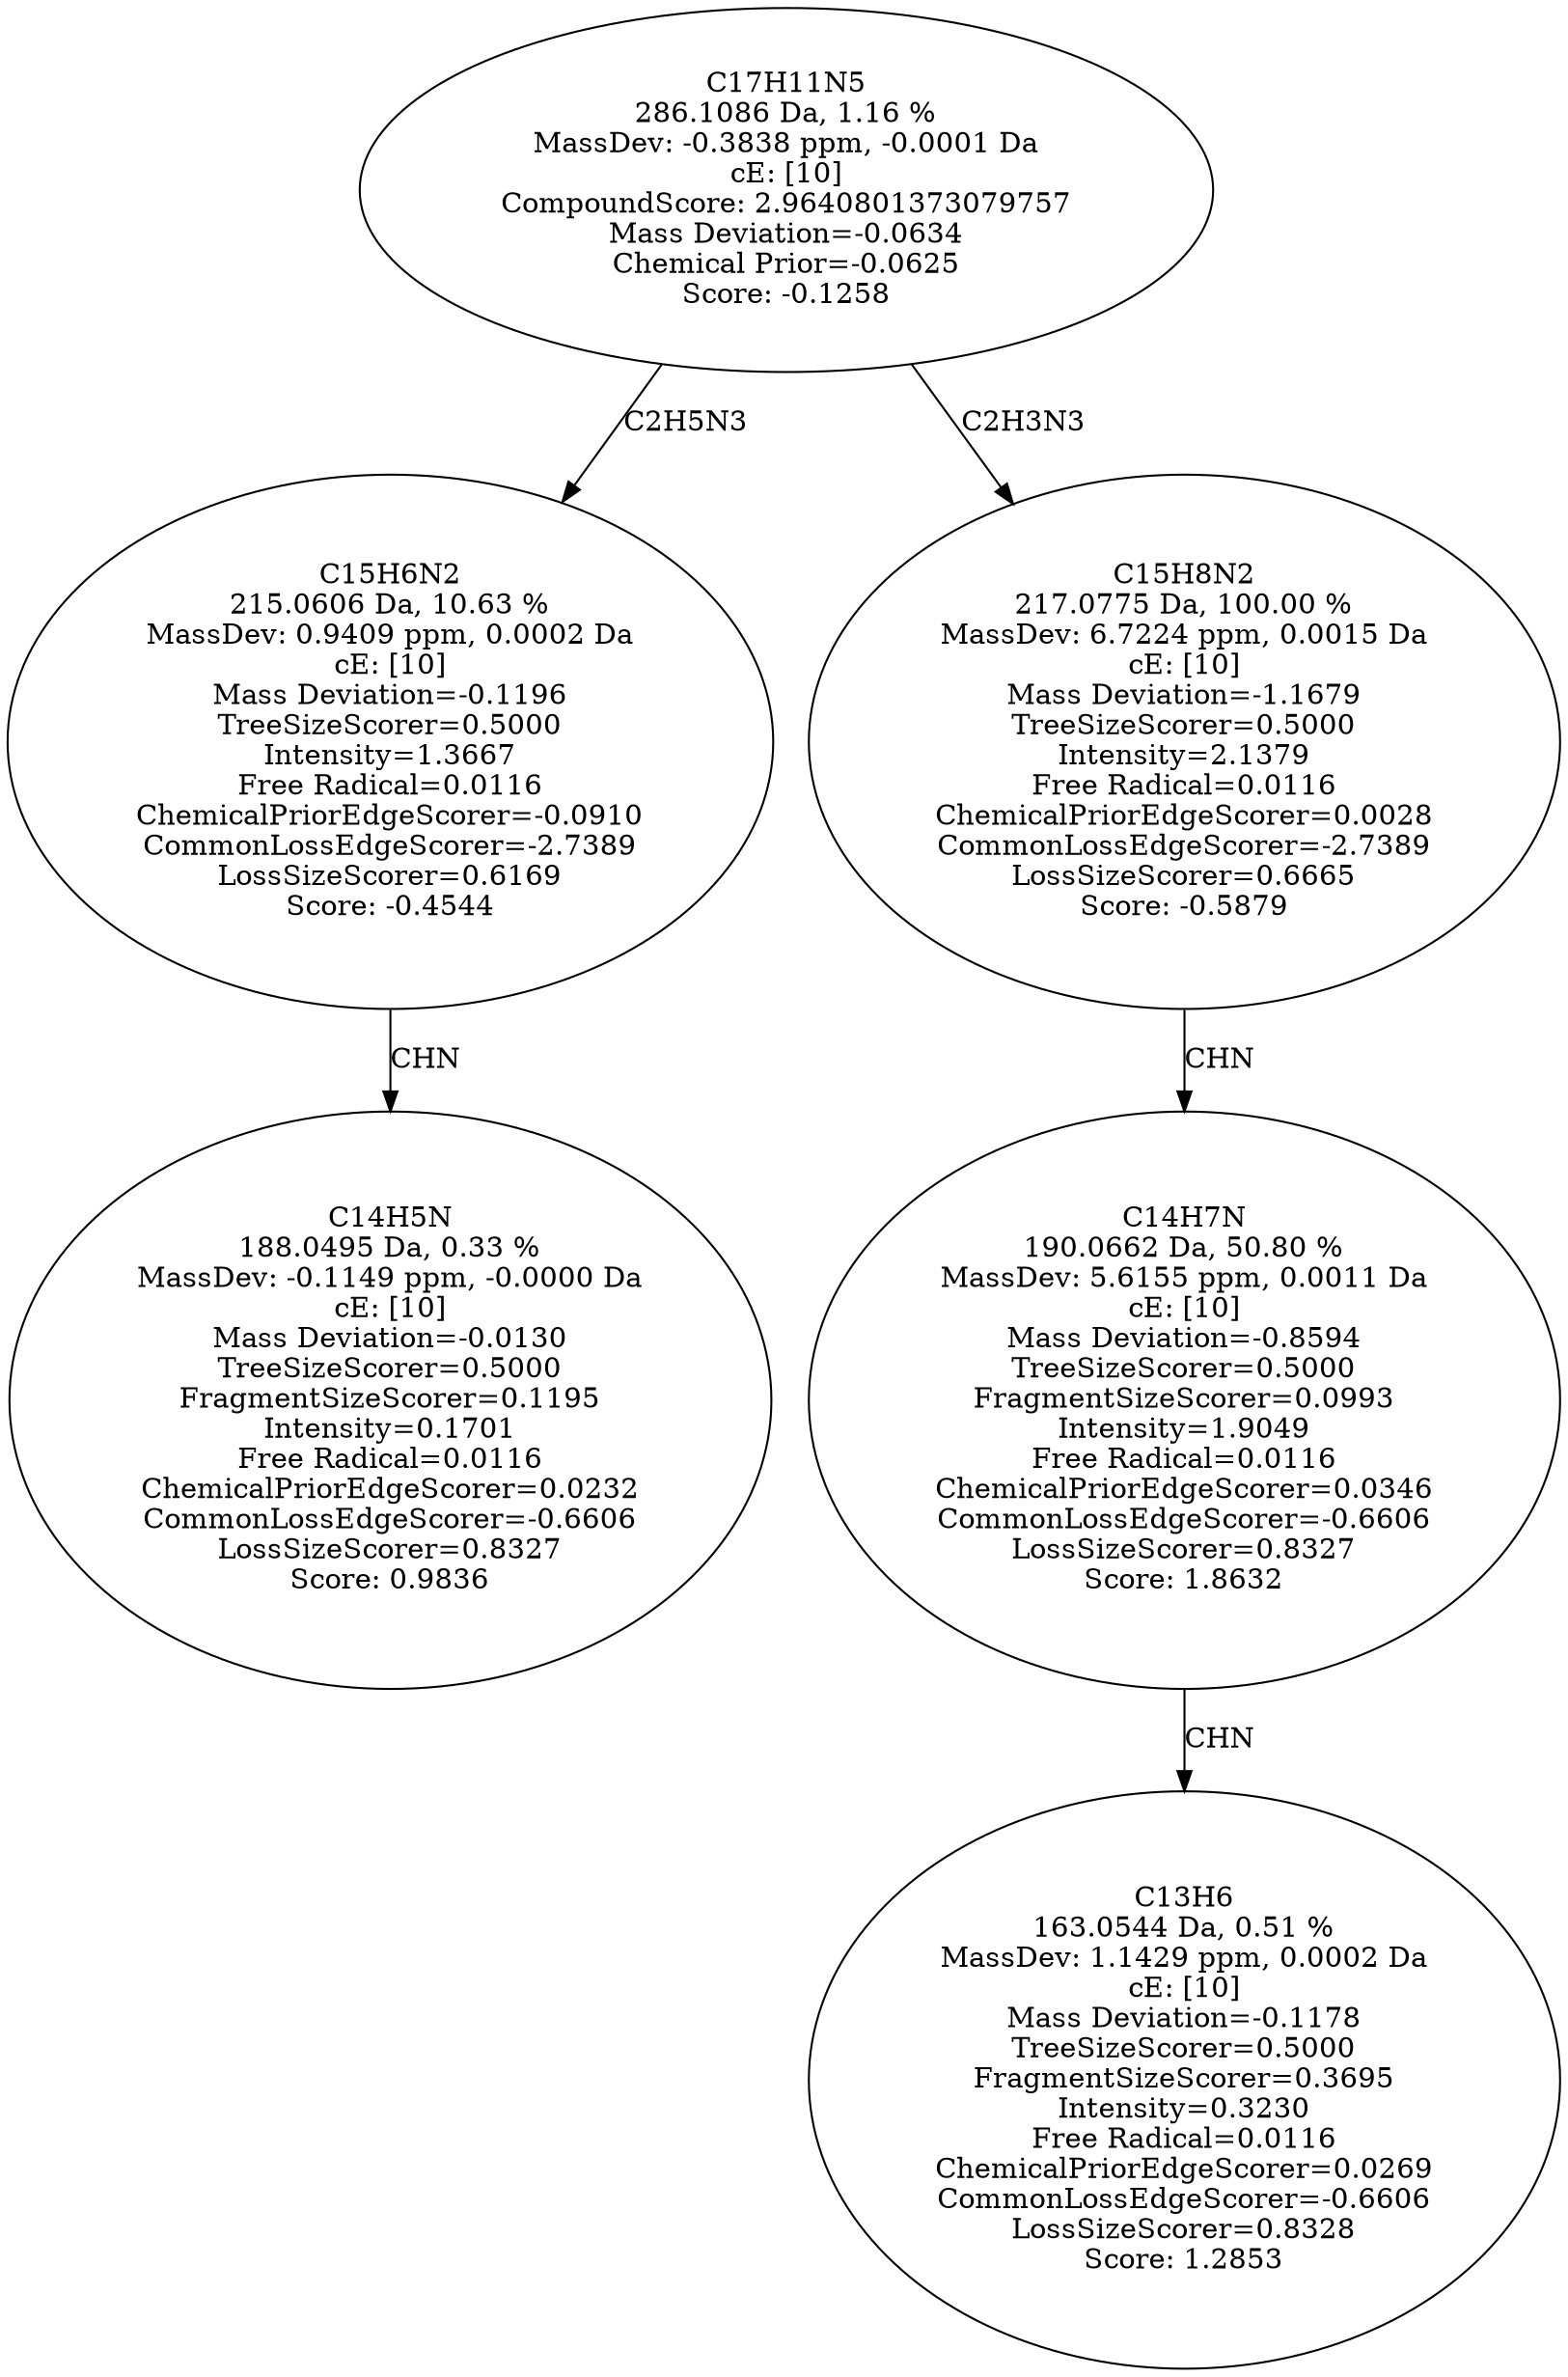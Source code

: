 strict digraph {
v1 [label="C14H5N\n188.0495 Da, 0.33 %\nMassDev: -0.1149 ppm, -0.0000 Da\ncE: [10]\nMass Deviation=-0.0130\nTreeSizeScorer=0.5000\nFragmentSizeScorer=0.1195\nIntensity=0.1701\nFree Radical=0.0116\nChemicalPriorEdgeScorer=0.0232\nCommonLossEdgeScorer=-0.6606\nLossSizeScorer=0.8327\nScore: 0.9836"];
v2 [label="C15H6N2\n215.0606 Da, 10.63 %\nMassDev: 0.9409 ppm, 0.0002 Da\ncE: [10]\nMass Deviation=-0.1196\nTreeSizeScorer=0.5000\nIntensity=1.3667\nFree Radical=0.0116\nChemicalPriorEdgeScorer=-0.0910\nCommonLossEdgeScorer=-2.7389\nLossSizeScorer=0.6169\nScore: -0.4544"];
v3 [label="C13H6\n163.0544 Da, 0.51 %\nMassDev: 1.1429 ppm, 0.0002 Da\ncE: [10]\nMass Deviation=-0.1178\nTreeSizeScorer=0.5000\nFragmentSizeScorer=0.3695\nIntensity=0.3230\nFree Radical=0.0116\nChemicalPriorEdgeScorer=0.0269\nCommonLossEdgeScorer=-0.6606\nLossSizeScorer=0.8328\nScore: 1.2853"];
v4 [label="C14H7N\n190.0662 Da, 50.80 %\nMassDev: 5.6155 ppm, 0.0011 Da\ncE: [10]\nMass Deviation=-0.8594\nTreeSizeScorer=0.5000\nFragmentSizeScorer=0.0993\nIntensity=1.9049\nFree Radical=0.0116\nChemicalPriorEdgeScorer=0.0346\nCommonLossEdgeScorer=-0.6606\nLossSizeScorer=0.8327\nScore: 1.8632"];
v5 [label="C15H8N2\n217.0775 Da, 100.00 %\nMassDev: 6.7224 ppm, 0.0015 Da\ncE: [10]\nMass Deviation=-1.1679\nTreeSizeScorer=0.5000\nIntensity=2.1379\nFree Radical=0.0116\nChemicalPriorEdgeScorer=0.0028\nCommonLossEdgeScorer=-2.7389\nLossSizeScorer=0.6665\nScore: -0.5879"];
v6 [label="C17H11N5\n286.1086 Da, 1.16 %\nMassDev: -0.3838 ppm, -0.0001 Da\ncE: [10]\nCompoundScore: 2.9640801373079757\nMass Deviation=-0.0634\nChemical Prior=-0.0625\nScore: -0.1258"];
v2 -> v1 [label="CHN"];
v6 -> v2 [label="C2H5N3"];
v4 -> v3 [label="CHN"];
v5 -> v4 [label="CHN"];
v6 -> v5 [label="C2H3N3"];
}